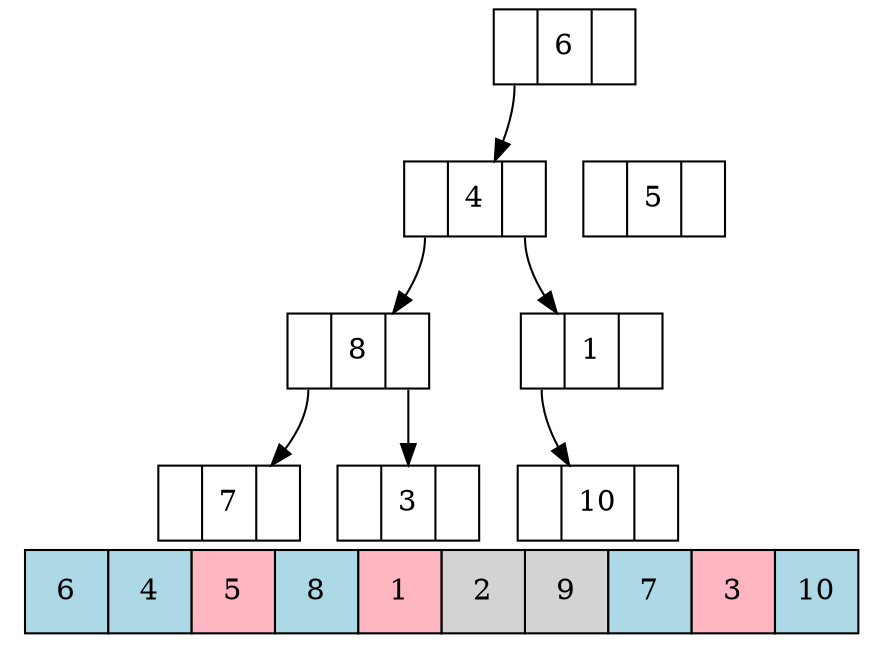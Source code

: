 digraph tree
{
    shape = none
        label = <<table border="0" cellspacing="0">
        <tr>
        <td port="arr0" width="40" height="40" bgcolor="lightblue" border="1">6</td>
        <td port="arr1" width="40" height="40" bgcolor="lightblue" border="1">4</td>
        <td port="arr2" width="40" height="40" bgcolor="lightpink" border="1">5</td>
        <td port="arr3" width="40" height="40" bgcolor="lightblue" border="1">8</td>
        <td port="arr4" width="40" height="40" bgcolor="lightpink" border="1">1</td>
        <td port="arr5" width="40" height="40" bgcolor="lightgray" border="1">2</td>
        <td port="arr6" width="40" height="40" bgcolor="lightgray" border="1">9</td>
        <td port="arr7" width="40" height="40" bgcolor="lightblue" border="1">7</td>
        <td port="arr8" width="40" height="40" bgcolor="lightpink" border="1">3</td>
        <td port="arr9" width="40" height="40" bgcolor="lightblue" border="1">10</td>
        </tr>
        </table>>

    node [shape=record];
    arr0 [label = "<l> | <v> 6 | <r>"];
    arr1 [label = "<l> | <v> 4 | <r>"];
    arr3 [label = "<l> | <v> 8 | <r>"];
    arr7 [label = "<l> | <v> 7 | <r>"];
    arr8 [label = "<l> | <v> 3 | <r>"];
    arr4 [label = "<l> | <v> 1 | <r>"];
    arr9 [label = "<l> | <v> 10 | <r>"];
    arr2 [label = "<l> | <v> 5 | <r>"];
    edge[style=invis]
    arr0:r -> arr2
    edge[style=""]
    arr3:l -> arr7
    arr3:r -> arr8
    arr1:l -> arr3
    arr4:l -> arr9
    arr1:r -> arr4
    arr0:l -> arr1
}
